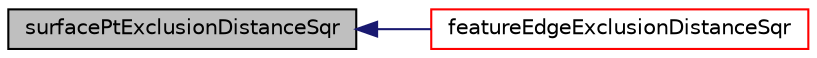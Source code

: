 digraph "surfacePtExclusionDistanceSqr"
{
  bgcolor="transparent";
  edge [fontname="Helvetica",fontsize="10",labelfontname="Helvetica",labelfontsize="10"];
  node [fontname="Helvetica",fontsize="10",shape=record];
  rankdir="LR";
  Node1 [label="surfacePtExclusionDistanceSqr",height=0.2,width=0.4,color="black", fillcolor="grey75", style="filled", fontcolor="black"];
  Node1 -> Node2 [dir="back",color="midnightblue",fontsize="10",style="solid",fontname="Helvetica"];
  Node2 [label="featureEdgeExclusionDistanceSqr",height=0.2,width=0.4,color="red",URL="$a00346.html#a7b6ca5b802e446c956647443edec815c",tooltip="Return the square of the local feature edge exclusion distance. "];
}
